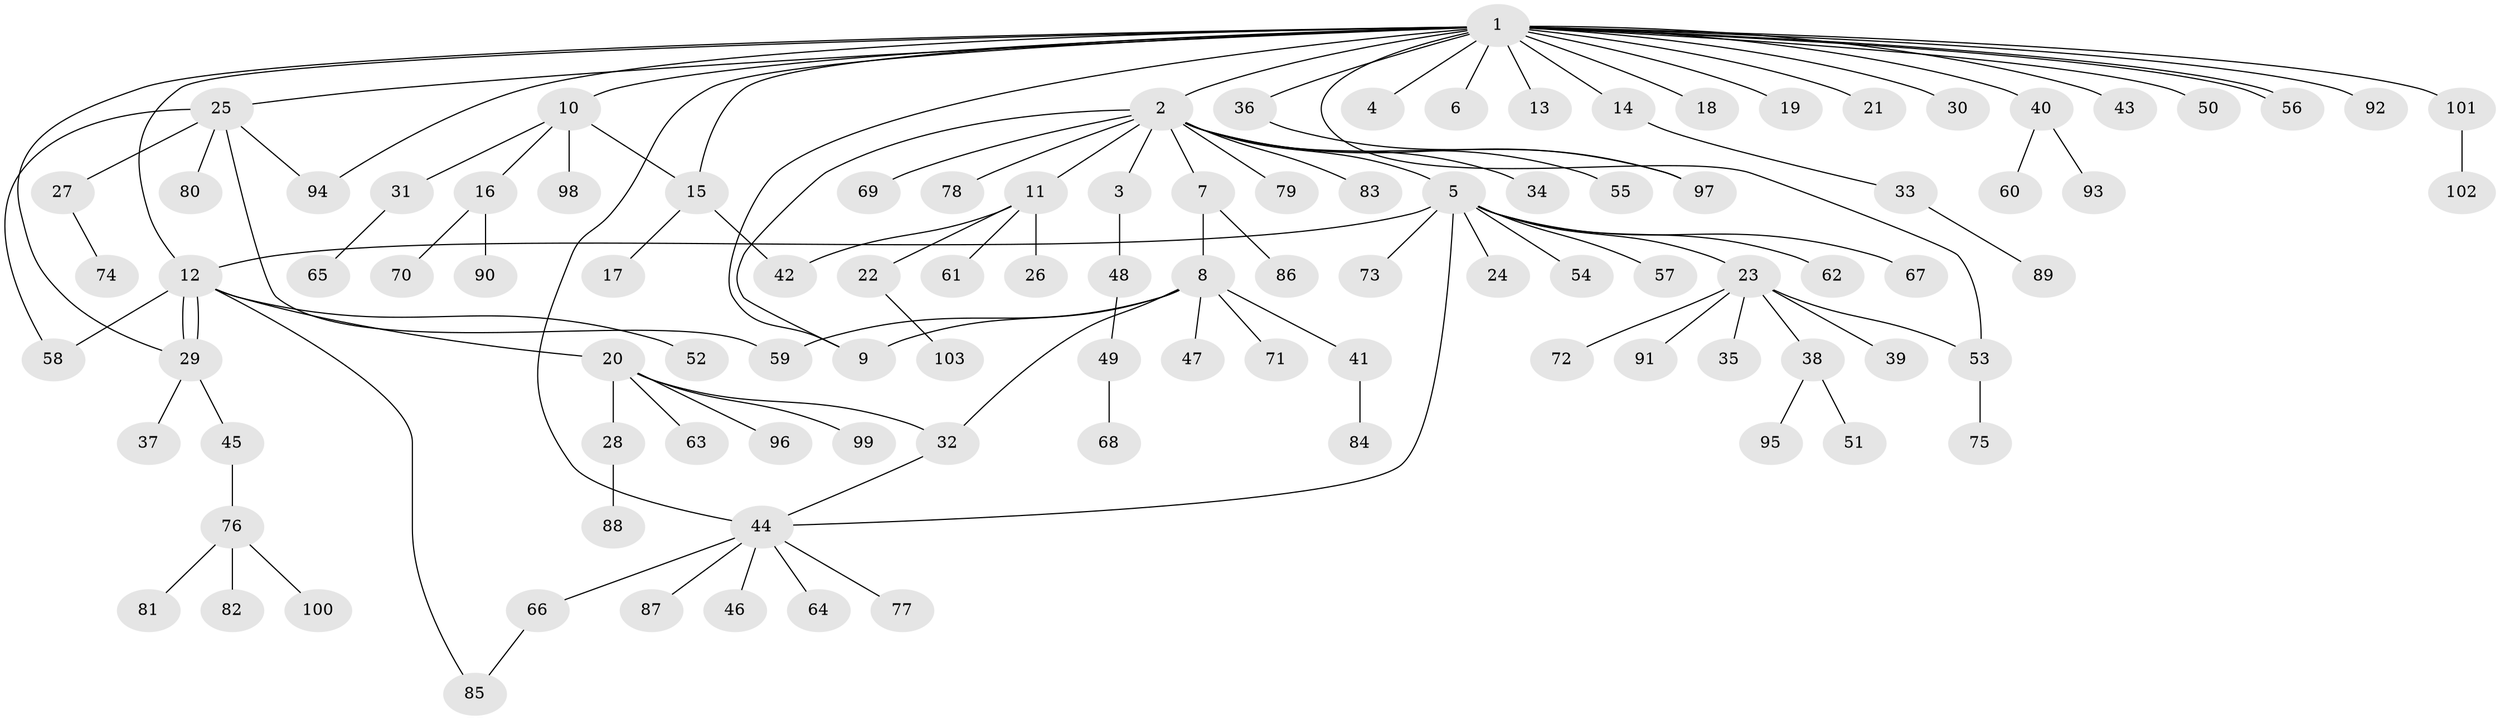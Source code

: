 // coarse degree distribution, {1: 0.7777777777777778, 7: 0.013888888888888888, 6: 0.013888888888888888, 35: 0.013888888888888888, 2: 0.1111111111111111, 4: 0.013888888888888888, 5: 0.013888888888888888, 10: 0.027777777777777776, 3: 0.013888888888888888}
// Generated by graph-tools (version 1.1) at 2025/50/03/04/25 21:50:46]
// undirected, 103 vertices, 119 edges
graph export_dot {
graph [start="1"]
  node [color=gray90,style=filled];
  1;
  2;
  3;
  4;
  5;
  6;
  7;
  8;
  9;
  10;
  11;
  12;
  13;
  14;
  15;
  16;
  17;
  18;
  19;
  20;
  21;
  22;
  23;
  24;
  25;
  26;
  27;
  28;
  29;
  30;
  31;
  32;
  33;
  34;
  35;
  36;
  37;
  38;
  39;
  40;
  41;
  42;
  43;
  44;
  45;
  46;
  47;
  48;
  49;
  50;
  51;
  52;
  53;
  54;
  55;
  56;
  57;
  58;
  59;
  60;
  61;
  62;
  63;
  64;
  65;
  66;
  67;
  68;
  69;
  70;
  71;
  72;
  73;
  74;
  75;
  76;
  77;
  78;
  79;
  80;
  81;
  82;
  83;
  84;
  85;
  86;
  87;
  88;
  89;
  90;
  91;
  92;
  93;
  94;
  95;
  96;
  97;
  98;
  99;
  100;
  101;
  102;
  103;
  1 -- 2;
  1 -- 4;
  1 -- 6;
  1 -- 9;
  1 -- 10;
  1 -- 12;
  1 -- 13;
  1 -- 14;
  1 -- 15;
  1 -- 18;
  1 -- 19;
  1 -- 21;
  1 -- 25;
  1 -- 29;
  1 -- 30;
  1 -- 36;
  1 -- 40;
  1 -- 43;
  1 -- 44;
  1 -- 50;
  1 -- 53;
  1 -- 56;
  1 -- 56;
  1 -- 92;
  1 -- 94;
  1 -- 101;
  2 -- 3;
  2 -- 5;
  2 -- 7;
  2 -- 9;
  2 -- 11;
  2 -- 34;
  2 -- 55;
  2 -- 69;
  2 -- 78;
  2 -- 79;
  2 -- 83;
  2 -- 97;
  3 -- 48;
  5 -- 12;
  5 -- 23;
  5 -- 24;
  5 -- 44;
  5 -- 54;
  5 -- 57;
  5 -- 62;
  5 -- 67;
  5 -- 73;
  7 -- 8;
  7 -- 86;
  8 -- 9;
  8 -- 32;
  8 -- 41;
  8 -- 47;
  8 -- 59;
  8 -- 71;
  10 -- 15;
  10 -- 16;
  10 -- 31;
  10 -- 98;
  11 -- 22;
  11 -- 26;
  11 -- 42;
  11 -- 61;
  12 -- 20;
  12 -- 29;
  12 -- 29;
  12 -- 52;
  12 -- 58;
  12 -- 85;
  14 -- 33;
  15 -- 17;
  15 -- 42;
  16 -- 70;
  16 -- 90;
  20 -- 28;
  20 -- 32;
  20 -- 63;
  20 -- 96;
  20 -- 99;
  22 -- 103;
  23 -- 35;
  23 -- 38;
  23 -- 39;
  23 -- 53;
  23 -- 72;
  23 -- 91;
  25 -- 27;
  25 -- 58;
  25 -- 59;
  25 -- 80;
  25 -- 94;
  27 -- 74;
  28 -- 88;
  29 -- 37;
  29 -- 45;
  31 -- 65;
  32 -- 44;
  33 -- 89;
  36 -- 97;
  38 -- 51;
  38 -- 95;
  40 -- 60;
  40 -- 93;
  41 -- 84;
  44 -- 46;
  44 -- 64;
  44 -- 66;
  44 -- 77;
  44 -- 87;
  45 -- 76;
  48 -- 49;
  49 -- 68;
  53 -- 75;
  66 -- 85;
  76 -- 81;
  76 -- 82;
  76 -- 100;
  101 -- 102;
}
